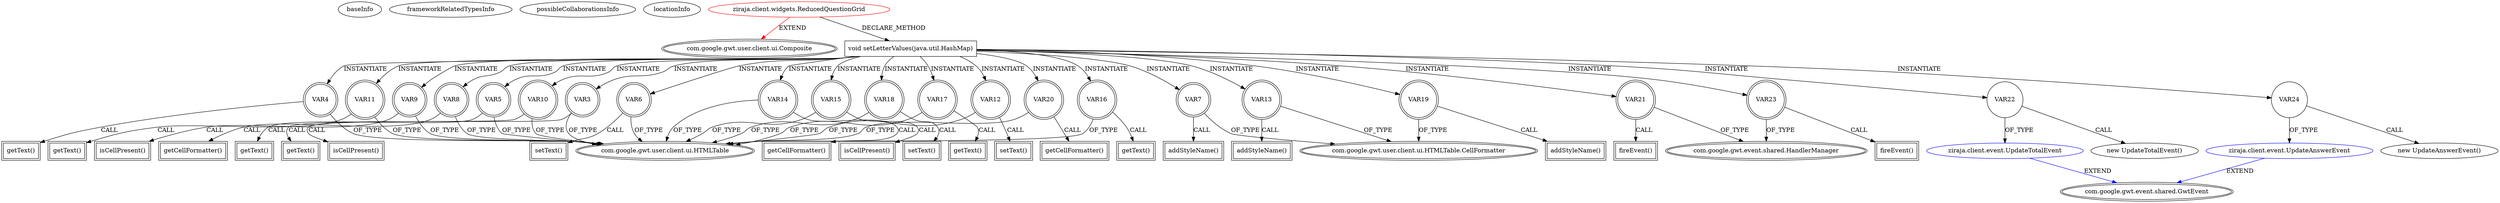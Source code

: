 digraph {
baseInfo[graphId=428,category="extension_graph",isAnonymous=false,possibleRelation=true]
frameworkRelatedTypesInfo[0="com.google.gwt.user.client.ui.Composite"]
possibleCollaborationsInfo[0="428~CLIENT_METHOD_DECLARATION-INSTANTIATION-~com.google.gwt.user.client.ui.Composite ~com.google.gwt.event.shared.GwtEvent ~false~false"]
locationInfo[projectName="Tok-Ziraja222",filePath="/Tok-Ziraja222/Ziraja222-master/src/ziraja/client/widgets/ReducedQuestionGrid.java",contextSignature="ReducedQuestionGrid",graphId="428"]
0[label="ziraja.client.widgets.ReducedQuestionGrid",vertexType="ROOT_CLIENT_CLASS_DECLARATION",isFrameworkType=false,color=red]
1[label="com.google.gwt.user.client.ui.Composite",vertexType="FRAMEWORK_CLASS_TYPE",isFrameworkType=true,peripheries=2]
13[label="void setLetterValues(java.util.HashMap)",vertexType="CLIENT_METHOD_DECLARATION",isFrameworkType=false,shape=box]
14[label="VAR3",vertexType="VARIABLE_EXPRESION",isFrameworkType=true,peripheries=2,shape=circle]
16[label="com.google.gwt.user.client.ui.HTMLTable",vertexType="FRAMEWORK_CLASS_TYPE",isFrameworkType=true,peripheries=2]
15[label="isCellPresent()",vertexType="INSIDE_CALL",isFrameworkType=true,peripheries=2,shape=box]
17[label="VAR4",vertexType="VARIABLE_EXPRESION",isFrameworkType=true,peripheries=2,shape=circle]
18[label="getText()",vertexType="INSIDE_CALL",isFrameworkType=true,peripheries=2,shape=box]
20[label="VAR5",vertexType="VARIABLE_EXPRESION",isFrameworkType=true,peripheries=2,shape=circle]
21[label="getText()",vertexType="INSIDE_CALL",isFrameworkType=true,peripheries=2,shape=box]
23[label="VAR6",vertexType="VARIABLE_EXPRESION",isFrameworkType=true,peripheries=2,shape=circle]
24[label="setText()",vertexType="INSIDE_CALL",isFrameworkType=true,peripheries=2,shape=box]
26[label="VAR7",vertexType="VARIABLE_EXPRESION",isFrameworkType=true,peripheries=2,shape=circle]
28[label="com.google.gwt.user.client.ui.HTMLTable.CellFormatter",vertexType="FRAMEWORK_CLASS_TYPE",isFrameworkType=true,peripheries=2]
27[label="addStyleName()",vertexType="INSIDE_CALL",isFrameworkType=true,peripheries=2,shape=box]
29[label="VAR8",vertexType="VARIABLE_EXPRESION",isFrameworkType=true,peripheries=2,shape=circle]
30[label="getCellFormatter()",vertexType="INSIDE_CALL",isFrameworkType=true,peripheries=2,shape=box]
32[label="VAR9",vertexType="VARIABLE_EXPRESION",isFrameworkType=true,peripheries=2,shape=circle]
33[label="isCellPresent()",vertexType="INSIDE_CALL",isFrameworkType=true,peripheries=2,shape=box]
35[label="VAR10",vertexType="VARIABLE_EXPRESION",isFrameworkType=true,peripheries=2,shape=circle]
36[label="getText()",vertexType="INSIDE_CALL",isFrameworkType=true,peripheries=2,shape=box]
38[label="VAR11",vertexType="VARIABLE_EXPRESION",isFrameworkType=true,peripheries=2,shape=circle]
39[label="getText()",vertexType="INSIDE_CALL",isFrameworkType=true,peripheries=2,shape=box]
41[label="VAR12",vertexType="VARIABLE_EXPRESION",isFrameworkType=true,peripheries=2,shape=circle]
42[label="setText()",vertexType="INSIDE_CALL",isFrameworkType=true,peripheries=2,shape=box]
44[label="VAR13",vertexType="VARIABLE_EXPRESION",isFrameworkType=true,peripheries=2,shape=circle]
45[label="addStyleName()",vertexType="INSIDE_CALL",isFrameworkType=true,peripheries=2,shape=box]
47[label="VAR14",vertexType="VARIABLE_EXPRESION",isFrameworkType=true,peripheries=2,shape=circle]
48[label="getCellFormatter()",vertexType="INSIDE_CALL",isFrameworkType=true,peripheries=2,shape=box]
50[label="VAR15",vertexType="VARIABLE_EXPRESION",isFrameworkType=true,peripheries=2,shape=circle]
51[label="isCellPresent()",vertexType="INSIDE_CALL",isFrameworkType=true,peripheries=2,shape=box]
53[label="VAR16",vertexType="VARIABLE_EXPRESION",isFrameworkType=true,peripheries=2,shape=circle]
54[label="getText()",vertexType="INSIDE_CALL",isFrameworkType=true,peripheries=2,shape=box]
56[label="VAR17",vertexType="VARIABLE_EXPRESION",isFrameworkType=true,peripheries=2,shape=circle]
57[label="getText()",vertexType="INSIDE_CALL",isFrameworkType=true,peripheries=2,shape=box]
59[label="VAR18",vertexType="VARIABLE_EXPRESION",isFrameworkType=true,peripheries=2,shape=circle]
60[label="setText()",vertexType="INSIDE_CALL",isFrameworkType=true,peripheries=2,shape=box]
62[label="VAR19",vertexType="VARIABLE_EXPRESION",isFrameworkType=true,peripheries=2,shape=circle]
63[label="addStyleName()",vertexType="INSIDE_CALL",isFrameworkType=true,peripheries=2,shape=box]
65[label="VAR20",vertexType="VARIABLE_EXPRESION",isFrameworkType=true,peripheries=2,shape=circle]
66[label="getCellFormatter()",vertexType="INSIDE_CALL",isFrameworkType=true,peripheries=2,shape=box]
68[label="VAR21",vertexType="VARIABLE_EXPRESION",isFrameworkType=true,peripheries=2,shape=circle]
70[label="com.google.gwt.event.shared.HandlerManager",vertexType="FRAMEWORK_CLASS_TYPE",isFrameworkType=true,peripheries=2]
69[label="fireEvent()",vertexType="INSIDE_CALL",isFrameworkType=true,peripheries=2,shape=box]
72[label="VAR22",vertexType="VARIABLE_EXPRESION",isFrameworkType=false,shape=circle]
73[label="ziraja.client.event.UpdateTotalEvent",vertexType="REFERENCE_CLIENT_CLASS_DECLARATION",isFrameworkType=false,color=blue]
74[label="com.google.gwt.event.shared.GwtEvent",vertexType="FRAMEWORK_CLASS_TYPE",isFrameworkType=true,peripheries=2]
71[label="new UpdateTotalEvent()",vertexType="CONSTRUCTOR_CALL",isFrameworkType=false]
75[label="VAR23",vertexType="VARIABLE_EXPRESION",isFrameworkType=true,peripheries=2,shape=circle]
76[label="fireEvent()",vertexType="INSIDE_CALL",isFrameworkType=true,peripheries=2,shape=box]
79[label="VAR24",vertexType="VARIABLE_EXPRESION",isFrameworkType=false,shape=circle]
80[label="ziraja.client.event.UpdateAnswerEvent",vertexType="REFERENCE_CLIENT_CLASS_DECLARATION",isFrameworkType=false,color=blue]
78[label="new UpdateAnswerEvent()",vertexType="CONSTRUCTOR_CALL",isFrameworkType=false]
0->1[label="EXTEND",color=red]
0->13[label="DECLARE_METHOD"]
13->14[label="INSTANTIATE"]
14->16[label="OF_TYPE"]
14->15[label="CALL"]
13->17[label="INSTANTIATE"]
17->16[label="OF_TYPE"]
17->18[label="CALL"]
13->20[label="INSTANTIATE"]
20->16[label="OF_TYPE"]
20->21[label="CALL"]
13->23[label="INSTANTIATE"]
23->16[label="OF_TYPE"]
23->24[label="CALL"]
13->26[label="INSTANTIATE"]
26->28[label="OF_TYPE"]
26->27[label="CALL"]
13->29[label="INSTANTIATE"]
29->16[label="OF_TYPE"]
29->30[label="CALL"]
13->32[label="INSTANTIATE"]
32->16[label="OF_TYPE"]
32->33[label="CALL"]
13->35[label="INSTANTIATE"]
35->16[label="OF_TYPE"]
35->36[label="CALL"]
13->38[label="INSTANTIATE"]
38->16[label="OF_TYPE"]
38->39[label="CALL"]
13->41[label="INSTANTIATE"]
41->16[label="OF_TYPE"]
41->42[label="CALL"]
13->44[label="INSTANTIATE"]
44->28[label="OF_TYPE"]
44->45[label="CALL"]
13->47[label="INSTANTIATE"]
47->16[label="OF_TYPE"]
47->48[label="CALL"]
13->50[label="INSTANTIATE"]
50->16[label="OF_TYPE"]
50->51[label="CALL"]
13->53[label="INSTANTIATE"]
53->16[label="OF_TYPE"]
53->54[label="CALL"]
13->56[label="INSTANTIATE"]
56->16[label="OF_TYPE"]
56->57[label="CALL"]
13->59[label="INSTANTIATE"]
59->16[label="OF_TYPE"]
59->60[label="CALL"]
13->62[label="INSTANTIATE"]
62->28[label="OF_TYPE"]
62->63[label="CALL"]
13->65[label="INSTANTIATE"]
65->16[label="OF_TYPE"]
65->66[label="CALL"]
13->68[label="INSTANTIATE"]
68->70[label="OF_TYPE"]
68->69[label="CALL"]
13->72[label="INSTANTIATE"]
73->74[label="EXTEND",color=blue]
72->73[label="OF_TYPE"]
72->71[label="CALL"]
13->75[label="INSTANTIATE"]
75->70[label="OF_TYPE"]
75->76[label="CALL"]
13->79[label="INSTANTIATE"]
80->74[label="EXTEND",color=blue]
79->80[label="OF_TYPE"]
79->78[label="CALL"]
}
